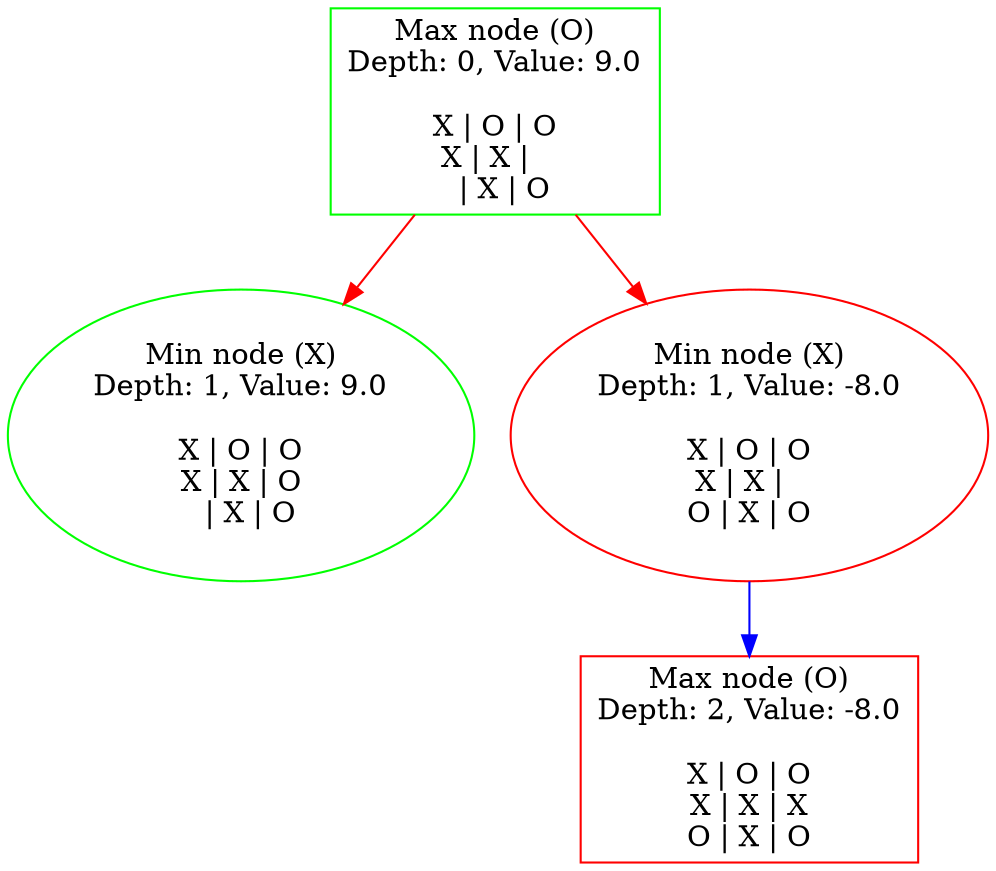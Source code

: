 // The tree
digraph {
	692493860 [label="Max node (O)
Depth: 0, Value: 9.0

X | O | O
X | X |  
  | X | O" color=green shape=box]
	901936694 [label="Min node (X)
Depth: 1, Value: 9.0

X | O | O
X | X | O
  | X | O" color=green shape=ellipse]
	523971017 [label="Min node (X)
Depth: 1, Value: -8.0

X | O | O
X | X |  
O | X | O" color=red shape=ellipse]
	49898512 [label="Max node (O)
Depth: 2, Value: -8.0

X | O | O
X | X | X
O | X | O" color=red shape=box]
	692493860 -> 901936694 [color=red]
	692493860 -> 523971017 [color=red]
	523971017 -> 49898512 [color=blue]
}

